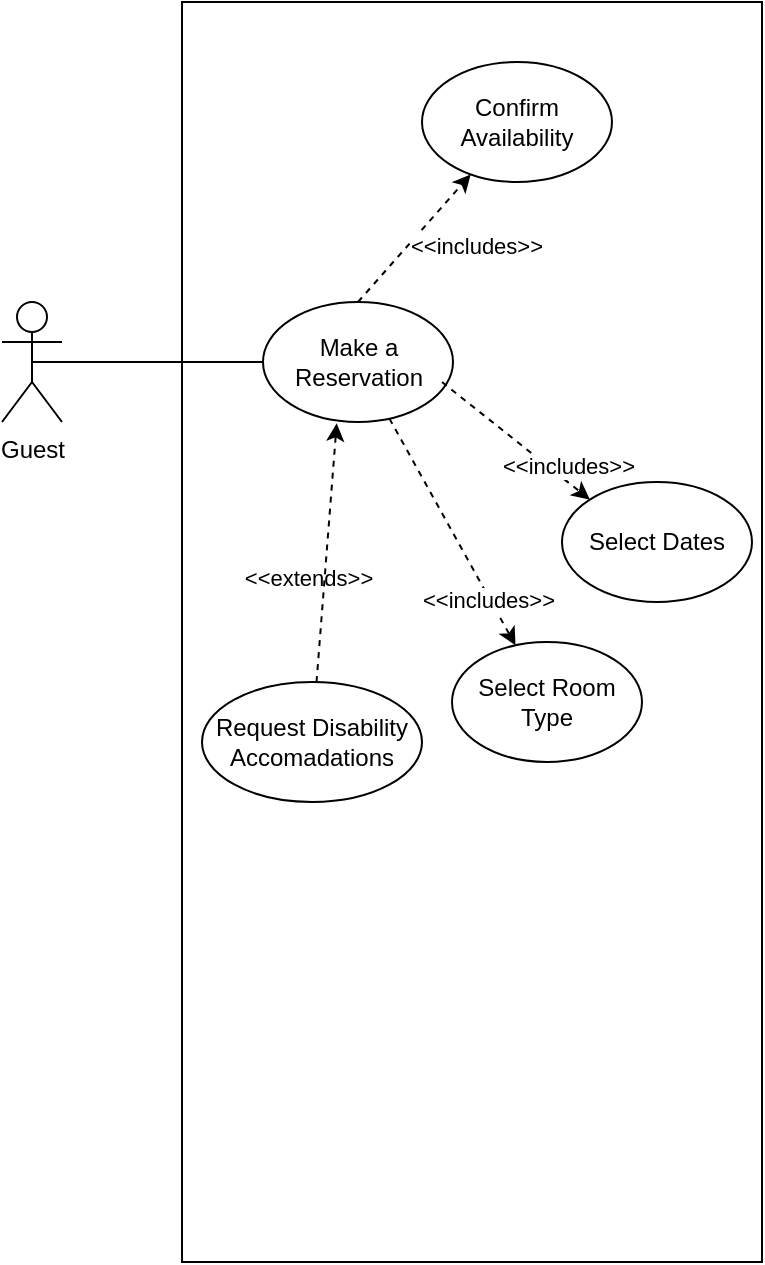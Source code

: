 <mxfile version="20.3.0" type="device"><diagram id="zdZcTGFGV1w64RLv-16S" name="Page-1"><mxGraphModel dx="2062" dy="2325" grid="1" gridSize="10" guides="1" tooltips="1" connect="1" arrows="1" fold="1" page="1" pageScale="1" pageWidth="850" pageHeight="1100" math="0" shadow="0"><root><mxCell id="0"/><mxCell id="1" parent="0"/><mxCell id="lY0H7_yR5DIAhdimTl7y-1" value="Guest" style="shape=umlActor;verticalLabelPosition=bottom;verticalAlign=top;html=1;outlineConnect=0;" parent="1" vertex="1"><mxGeometry x="190" y="-900" width="30" height="60" as="geometry"/></mxCell><mxCell id="lY0H7_yR5DIAhdimTl7y-3" value="" style="rounded=0;whiteSpace=wrap;html=1;" parent="1" vertex="1"><mxGeometry x="280" y="-1050" width="290" height="630" as="geometry"/></mxCell><mxCell id="lY0H7_yR5DIAhdimTl7y-13" value="Make a Reservation" style="ellipse;whiteSpace=wrap;html=1;" parent="1" vertex="1"><mxGeometry x="320.5" y="-900" width="95" height="60" as="geometry"/></mxCell><mxCell id="lY0H7_yR5DIAhdimTl7y-14" value="Select Room Type" style="ellipse;whiteSpace=wrap;html=1;" parent="1" vertex="1"><mxGeometry x="415" y="-730" width="95" height="60" as="geometry"/></mxCell><mxCell id="lY0H7_yR5DIAhdimTl7y-15" value="Confirm Availability" style="ellipse;whiteSpace=wrap;html=1;" parent="1" vertex="1"><mxGeometry x="400" y="-1020" width="95" height="60" as="geometry"/></mxCell><mxCell id="lY0H7_yR5DIAhdimTl7y-18" value="Select Dates" style="ellipse;whiteSpace=wrap;html=1;" parent="1" vertex="1"><mxGeometry x="470" y="-810" width="95" height="60" as="geometry"/></mxCell><mxCell id="lY0H7_yR5DIAhdimTl7y-25" value="" style="endArrow=classic;html=1;rounded=0;dashed=1;exitX=0.5;exitY=0;exitDx=0;exitDy=0;" parent="1" source="lY0H7_yR5DIAhdimTl7y-13" target="lY0H7_yR5DIAhdimTl7y-15" edge="1"><mxGeometry width="50" height="50" relative="1" as="geometry"><mxPoint x="310" y="-640" as="sourcePoint"/><mxPoint x="360" y="-690" as="targetPoint"/></mxGeometry></mxCell><mxCell id="lY0H7_yR5DIAhdimTl7y-31" value="&amp;lt;&amp;lt;includes&amp;gt;&amp;gt;" style="edgeLabel;html=1;align=center;verticalAlign=middle;resizable=0;points=[];" parent="lY0H7_yR5DIAhdimTl7y-25" vertex="1" connectable="0"><mxGeometry x="-0.373" y="2" relative="1" as="geometry"><mxPoint x="43" y="-7" as="offset"/></mxGeometry></mxCell><mxCell id="lY0H7_yR5DIAhdimTl7y-26" value="" style="endArrow=classic;html=1;rounded=0;dashed=1;entryX=0;entryY=0;entryDx=0;entryDy=0;" parent="1" target="lY0H7_yR5DIAhdimTl7y-18" edge="1"><mxGeometry width="50" height="50" relative="1" as="geometry"><mxPoint x="410" y="-860" as="sourcePoint"/><mxPoint x="370" y="-680" as="targetPoint"/></mxGeometry></mxCell><mxCell id="lY0H7_yR5DIAhdimTl7y-27" value="" style="endArrow=classic;html=1;rounded=0;dashed=1;" parent="1" source="lY0H7_yR5DIAhdimTl7y-13" target="lY0H7_yR5DIAhdimTl7y-14" edge="1"><mxGeometry width="50" height="50" relative="1" as="geometry"><mxPoint x="330" y="-620" as="sourcePoint"/><mxPoint x="380" y="-670" as="targetPoint"/></mxGeometry></mxCell><mxCell id="lY0H7_yR5DIAhdimTl7y-34" value="" style="endArrow=none;html=1;rounded=0;entryX=0;entryY=0.5;entryDx=0;entryDy=0;exitX=0.5;exitY=0.5;exitDx=0;exitDy=0;exitPerimeter=0;" parent="1" source="lY0H7_yR5DIAhdimTl7y-1" target="lY0H7_yR5DIAhdimTl7y-13" edge="1"><mxGeometry width="50" height="50" relative="1" as="geometry"><mxPoint x="210" y="-870" as="sourcePoint"/><mxPoint x="380" y="-670" as="targetPoint"/></mxGeometry></mxCell><mxCell id="lY0H7_yR5DIAhdimTl7y-41" value="&amp;lt;&amp;lt;extends&amp;gt;&amp;gt;" style="edgeLabel;html=1;align=center;verticalAlign=middle;resizable=0;points=[];" parent="1" vertex="1" connectable="0"><mxGeometry x="205" y="-790.003" as="geometry"><mxPoint x="138" y="28" as="offset"/></mxGeometry></mxCell><mxCell id="lY0H7_yR5DIAhdimTl7y-42" value="&amp;lt;&amp;lt;includes&amp;gt;&amp;gt;" style="edgeLabel;html=1;align=center;verticalAlign=middle;resizable=0;points=[];" parent="1" vertex="1" connectable="0"><mxGeometry x="480" y="-870.003" as="geometry"><mxPoint x="-7" y="52" as="offset"/></mxGeometry></mxCell><mxCell id="MP-mpG5aHDPicYXyxvOO-1" value="Request Disability Accomadations" style="ellipse;whiteSpace=wrap;html=1;" parent="1" vertex="1"><mxGeometry x="290" y="-710" width="110" height="60" as="geometry"/></mxCell><mxCell id="MP-mpG5aHDPicYXyxvOO-2" value="" style="endArrow=classic;html=1;rounded=0;dashed=1;entryX=0.388;entryY=1.011;entryDx=0;entryDy=0;entryPerimeter=0;" parent="1" source="MP-mpG5aHDPicYXyxvOO-1" target="lY0H7_yR5DIAhdimTl7y-13" edge="1"><mxGeometry width="50" height="50" relative="1" as="geometry"><mxPoint x="299.997" y="-829.999" as="sourcePoint"/><mxPoint x="363.169" y="-716.643" as="targetPoint"/></mxGeometry></mxCell><mxCell id="MP-mpG5aHDPicYXyxvOO-3" value="&amp;lt;&amp;lt;includes&amp;gt;&amp;gt;" style="edgeLabel;html=1;align=center;verticalAlign=middle;resizable=0;points=[];" parent="1" vertex="1" connectable="0"><mxGeometry x="360" y="-770.003" as="geometry"><mxPoint x="73" y="19" as="offset"/></mxGeometry></mxCell></root></mxGraphModel></diagram></mxfile>